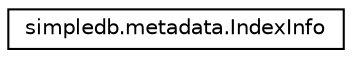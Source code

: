 digraph "Graphical Class Hierarchy"
{
  edge [fontname="Helvetica",fontsize="10",labelfontname="Helvetica",labelfontsize="10"];
  node [fontname="Helvetica",fontsize="10",shape=record];
  rankdir="LR";
  Node0 [label="simpledb.metadata.IndexInfo",height=0.2,width=0.4,color="black", fillcolor="white", style="filled",URL="$classsimpledb_1_1metadata_1_1IndexInfo.html"];
}
